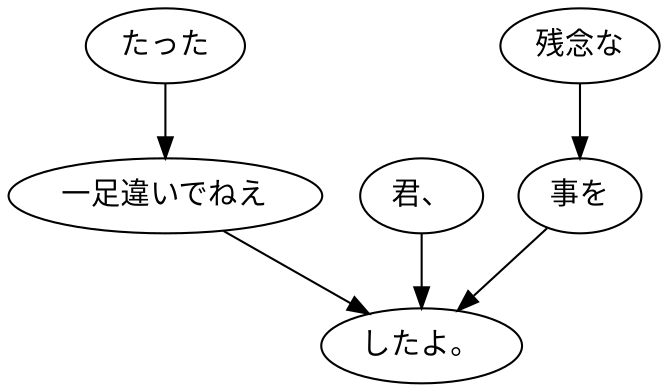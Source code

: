digraph graph1095 {
	node0 [label="たった"];
	node1 [label="一足違いでねえ"];
	node2 [label="君、"];
	node3 [label="残念な"];
	node4 [label="事を"];
	node5 [label="したよ。"];
	node0 -> node1;
	node1 -> node5;
	node2 -> node5;
	node3 -> node4;
	node4 -> node5;
}
